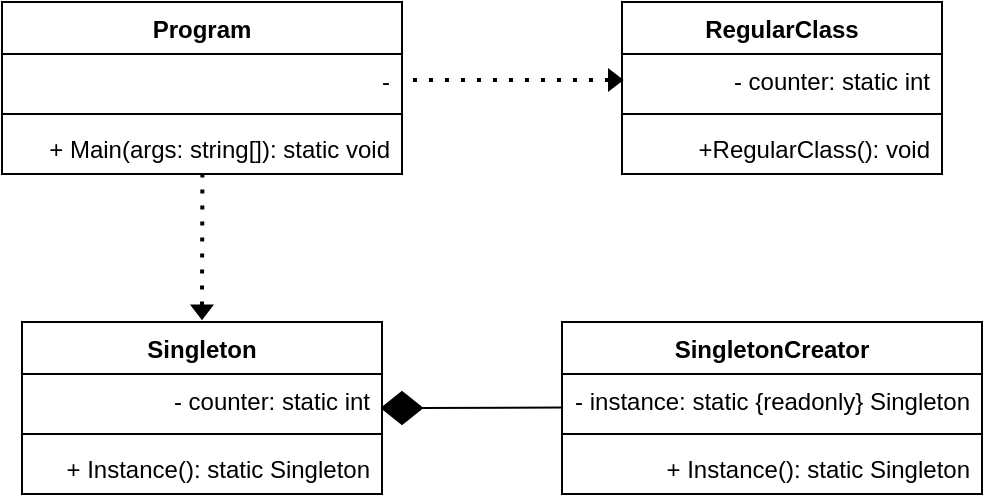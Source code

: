 <mxfile version="24.7.8">
  <diagram id="C5RBs43oDa-KdzZeNtuy" name="Page-1">
    <mxGraphModel dx="737" dy="1528" grid="1" gridSize="10" guides="1" tooltips="1" connect="1" arrows="1" fold="1" page="1" pageScale="1" pageWidth="827" pageHeight="1169" math="0" shadow="0">
      <root>
        <mxCell id="WIyWlLk6GJQsqaUBKTNV-0" />
        <mxCell id="WIyWlLk6GJQsqaUBKTNV-1" parent="WIyWlLk6GJQsqaUBKTNV-0" />
        <mxCell id="ti9WJt55BeB45__YA9Zw-0" value="Singleton" style="swimlane;fontStyle=1;align=center;verticalAlign=top;childLayout=stackLayout;horizontal=1;startSize=26;horizontalStack=0;resizeParent=1;resizeParentMax=0;resizeLast=0;collapsible=1;marginBottom=0;whiteSpace=wrap;html=1;" parent="WIyWlLk6GJQsqaUBKTNV-1" vertex="1">
          <mxGeometry x="310" y="130" width="180" height="86" as="geometry" />
        </mxCell>
        <mxCell id="ti9WJt55BeB45__YA9Zw-1" value="- counter: static int" style="text;strokeColor=none;fillColor=none;align=right;verticalAlign=top;spacingLeft=4;spacingRight=4;overflow=hidden;rotatable=0;points=[[0,0.5],[1,0.5]];portConstraint=eastwest;whiteSpace=wrap;html=1;" parent="ti9WJt55BeB45__YA9Zw-0" vertex="1">
          <mxGeometry y="26" width="180" height="26" as="geometry" />
        </mxCell>
        <mxCell id="ti9WJt55BeB45__YA9Zw-2" value="" style="line;strokeWidth=1;fillColor=none;align=left;verticalAlign=middle;spacingTop=-1;spacingLeft=3;spacingRight=3;rotatable=0;labelPosition=right;points=[];portConstraint=eastwest;strokeColor=inherit;" parent="ti9WJt55BeB45__YA9Zw-0" vertex="1">
          <mxGeometry y="52" width="180" height="8" as="geometry" />
        </mxCell>
        <mxCell id="ti9WJt55BeB45__YA9Zw-3" value="+ Instance(): static Singleton" style="text;strokeColor=none;fillColor=none;align=right;verticalAlign=top;spacingLeft=4;spacingRight=4;overflow=hidden;rotatable=0;points=[[0,0.5],[1,0.5]];portConstraint=eastwest;whiteSpace=wrap;html=1;" parent="ti9WJt55BeB45__YA9Zw-0" vertex="1">
          <mxGeometry y="60" width="180" height="26" as="geometry" />
        </mxCell>
        <mxCell id="ti9WJt55BeB45__YA9Zw-4" value="SingletonCreator" style="swimlane;fontStyle=1;align=center;verticalAlign=top;childLayout=stackLayout;horizontal=1;startSize=26;horizontalStack=0;resizeParent=1;resizeParentMax=0;resizeLast=0;collapsible=1;marginBottom=0;whiteSpace=wrap;html=1;" parent="WIyWlLk6GJQsqaUBKTNV-1" vertex="1">
          <mxGeometry x="580" y="130" width="210" height="86" as="geometry" />
        </mxCell>
        <mxCell id="ti9WJt55BeB45__YA9Zw-5" value="- instance: static {readonly} Singleton" style="text;strokeColor=none;fillColor=none;align=right;verticalAlign=top;spacingLeft=4;spacingRight=4;overflow=hidden;rotatable=0;points=[[0,0.5],[1,0.5]];portConstraint=eastwest;whiteSpace=wrap;html=1;" parent="ti9WJt55BeB45__YA9Zw-4" vertex="1">
          <mxGeometry y="26" width="210" height="26" as="geometry" />
        </mxCell>
        <mxCell id="ti9WJt55BeB45__YA9Zw-6" value="" style="line;strokeWidth=1;fillColor=none;align=left;verticalAlign=middle;spacingTop=-1;spacingLeft=3;spacingRight=3;rotatable=0;labelPosition=right;points=[];portConstraint=eastwest;strokeColor=inherit;" parent="ti9WJt55BeB45__YA9Zw-4" vertex="1">
          <mxGeometry y="52" width="210" height="8" as="geometry" />
        </mxCell>
        <mxCell id="ti9WJt55BeB45__YA9Zw-7" value="+ Instance(): static Singleton" style="text;strokeColor=none;fillColor=none;align=right;verticalAlign=top;spacingLeft=4;spacingRight=4;overflow=hidden;rotatable=0;points=[[0,0.5],[1,0.5]];portConstraint=eastwest;whiteSpace=wrap;html=1;" parent="ti9WJt55BeB45__YA9Zw-4" vertex="1">
          <mxGeometry y="60" width="210" height="26" as="geometry" />
        </mxCell>
        <mxCell id="ti9WJt55BeB45__YA9Zw-8" value="RegularClass" style="swimlane;fontStyle=1;align=center;verticalAlign=top;childLayout=stackLayout;horizontal=1;startSize=26;horizontalStack=0;resizeParent=1;resizeParentMax=0;resizeLast=0;collapsible=1;marginBottom=0;whiteSpace=wrap;html=1;" parent="WIyWlLk6GJQsqaUBKTNV-1" vertex="1">
          <mxGeometry x="610" y="-30" width="160" height="86" as="geometry" />
        </mxCell>
        <mxCell id="ti9WJt55BeB45__YA9Zw-9" value="- counter: static int" style="text;strokeColor=none;fillColor=none;align=right;verticalAlign=top;spacingLeft=4;spacingRight=4;overflow=hidden;rotatable=0;points=[[0,0.5],[1,0.5]];portConstraint=eastwest;whiteSpace=wrap;html=1;" parent="ti9WJt55BeB45__YA9Zw-8" vertex="1">
          <mxGeometry y="26" width="160" height="26" as="geometry" />
        </mxCell>
        <mxCell id="ti9WJt55BeB45__YA9Zw-10" value="" style="line;strokeWidth=1;fillColor=none;align=left;verticalAlign=middle;spacingTop=-1;spacingLeft=3;spacingRight=3;rotatable=0;labelPosition=right;points=[];portConstraint=eastwest;strokeColor=inherit;" parent="ti9WJt55BeB45__YA9Zw-8" vertex="1">
          <mxGeometry y="52" width="160" height="8" as="geometry" />
        </mxCell>
        <mxCell id="ti9WJt55BeB45__YA9Zw-11" value="+RegularClass(): void" style="text;strokeColor=none;fillColor=none;align=right;verticalAlign=top;spacingLeft=4;spacingRight=4;overflow=hidden;rotatable=0;points=[[0,0.5],[1,0.5]];portConstraint=eastwest;whiteSpace=wrap;html=1;" parent="ti9WJt55BeB45__YA9Zw-8" vertex="1">
          <mxGeometry y="60" width="160" height="26" as="geometry" />
        </mxCell>
        <mxCell id="ti9WJt55BeB45__YA9Zw-12" value="Program" style="swimlane;fontStyle=1;align=center;verticalAlign=top;childLayout=stackLayout;horizontal=1;startSize=26;horizontalStack=0;resizeParent=1;resizeParentMax=0;resizeLast=0;collapsible=1;marginBottom=0;whiteSpace=wrap;html=1;" parent="WIyWlLk6GJQsqaUBKTNV-1" vertex="1">
          <mxGeometry x="300" y="-30" width="200" height="86" as="geometry" />
        </mxCell>
        <mxCell id="ti9WJt55BeB45__YA9Zw-13" value="-" style="text;strokeColor=none;fillColor=none;align=right;verticalAlign=top;spacingLeft=4;spacingRight=4;overflow=hidden;rotatable=0;points=[[0,0.5],[1,0.5]];portConstraint=eastwest;whiteSpace=wrap;html=1;" parent="ti9WJt55BeB45__YA9Zw-12" vertex="1">
          <mxGeometry y="26" width="200" height="26" as="geometry" />
        </mxCell>
        <mxCell id="ti9WJt55BeB45__YA9Zw-14" value="" style="line;strokeWidth=1;fillColor=none;align=left;verticalAlign=middle;spacingTop=-1;spacingLeft=3;spacingRight=3;rotatable=0;labelPosition=right;points=[];portConstraint=eastwest;strokeColor=inherit;" parent="ti9WJt55BeB45__YA9Zw-12" vertex="1">
          <mxGeometry y="52" width="200" height="8" as="geometry" />
        </mxCell>
        <mxCell id="ti9WJt55BeB45__YA9Zw-15" value="+ Main(args: string[]): static void" style="text;strokeColor=none;fillColor=none;align=right;verticalAlign=top;spacingLeft=4;spacingRight=4;overflow=hidden;rotatable=0;points=[[0,0.5],[1,0.5]];portConstraint=eastwest;whiteSpace=wrap;html=1;" parent="ti9WJt55BeB45__YA9Zw-12" vertex="1">
          <mxGeometry y="60" width="200" height="26" as="geometry" />
        </mxCell>
        <mxCell id="ti9WJt55BeB45__YA9Zw-16" value="" style="endArrow=none;dashed=1;html=1;dashPattern=1 3;strokeWidth=2;rounded=0;exitX=0;exitY=0.5;exitDx=0;exitDy=0;entryX=0.501;entryY=0.985;entryDx=0;entryDy=0;entryPerimeter=0;" parent="WIyWlLk6GJQsqaUBKTNV-1" source="ti9WJt55BeB45__YA9Zw-22" target="ti9WJt55BeB45__YA9Zw-15" edge="1">
          <mxGeometry width="50" height="50" relative="1" as="geometry">
            <mxPoint x="370" y="100" as="sourcePoint" />
            <mxPoint x="403" y="60" as="targetPoint" />
          </mxGeometry>
        </mxCell>
        <mxCell id="ti9WJt55BeB45__YA9Zw-22" value="" style="triangle;whiteSpace=wrap;html=1;rotation=90;fillColor=#000000;" parent="WIyWlLk6GJQsqaUBKTNV-1" vertex="1">
          <mxGeometry x="396.75" y="120" width="6.5" height="10" as="geometry" />
        </mxCell>
        <mxCell id="ti9WJt55BeB45__YA9Zw-24" value="" style="endArrow=none;dashed=1;html=1;dashPattern=1 3;strokeWidth=2;rounded=0;exitX=0;exitY=0.5;exitDx=0;exitDy=0;entryX=1;entryY=0.5;entryDx=0;entryDy=0;" parent="WIyWlLk6GJQsqaUBKTNV-1" source="ti9WJt55BeB45__YA9Zw-25" target="ti9WJt55BeB45__YA9Zw-13" edge="1">
          <mxGeometry width="50" height="50" relative="1" as="geometry">
            <mxPoint x="530" y="56" as="sourcePoint" />
            <mxPoint x="530" y="-10" as="targetPoint" />
          </mxGeometry>
        </mxCell>
        <mxCell id="ti9WJt55BeB45__YA9Zw-26" value="" style="endArrow=none;dashed=1;html=1;dashPattern=1 3;strokeWidth=2;rounded=0;exitX=0;exitY=0.5;exitDx=0;exitDy=0;entryX=1;entryY=0.5;entryDx=0;entryDy=0;" parent="WIyWlLk6GJQsqaUBKTNV-1" source="ti9WJt55BeB45__YA9Zw-9" target="ti9WJt55BeB45__YA9Zw-25" edge="1">
          <mxGeometry width="50" height="50" relative="1" as="geometry">
            <mxPoint x="610" y="9" as="sourcePoint" />
            <mxPoint x="500" y="9" as="targetPoint" />
          </mxGeometry>
        </mxCell>
        <mxCell id="ti9WJt55BeB45__YA9Zw-25" value="" style="triangle;whiteSpace=wrap;html=1;rotation=0;fillColor=#000000;" parent="WIyWlLk6GJQsqaUBKTNV-1" vertex="1">
          <mxGeometry x="603.5" y="4" width="6.5" height="10" as="geometry" />
        </mxCell>
        <mxCell id="ti9WJt55BeB45__YA9Zw-27" value="" style="rhombus;whiteSpace=wrap;html=1;fillColor=#000000;" parent="WIyWlLk6GJQsqaUBKTNV-1" vertex="1">
          <mxGeometry x="490" y="165" width="20" height="16" as="geometry" />
        </mxCell>
        <mxCell id="ti9WJt55BeB45__YA9Zw-28" value="" style="endArrow=none;html=1;rounded=0;entryX=0;entryY=0.645;entryDx=0;entryDy=0;exitX=1;exitY=0.5;exitDx=0;exitDy=0;entryPerimeter=0;" parent="WIyWlLk6GJQsqaUBKTNV-1" source="ti9WJt55BeB45__YA9Zw-27" target="ti9WJt55BeB45__YA9Zw-5" edge="1">
          <mxGeometry width="50" height="50" relative="1" as="geometry">
            <mxPoint x="510" y="210" as="sourcePoint" />
            <mxPoint x="560" y="160" as="targetPoint" />
          </mxGeometry>
        </mxCell>
      </root>
    </mxGraphModel>
  </diagram>
</mxfile>
